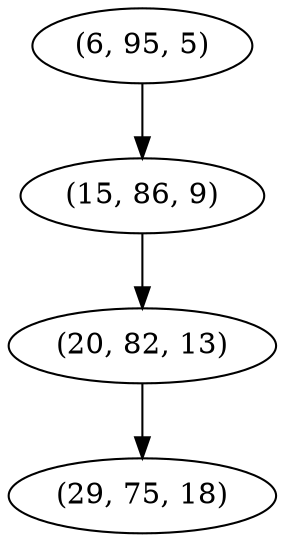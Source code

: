 digraph tree {
    "(6, 95, 5)";
    "(15, 86, 9)";
    "(20, 82, 13)";
    "(29, 75, 18)";
    "(6, 95, 5)" -> "(15, 86, 9)";
    "(15, 86, 9)" -> "(20, 82, 13)";
    "(20, 82, 13)" -> "(29, 75, 18)";
}
